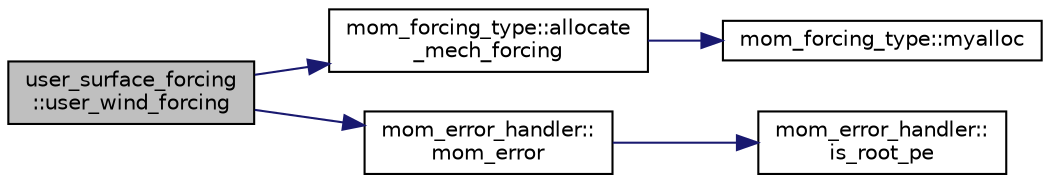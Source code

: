 digraph "user_surface_forcing::user_wind_forcing"
{
 // INTERACTIVE_SVG=YES
 // LATEX_PDF_SIZE
  edge [fontname="Helvetica",fontsize="10",labelfontname="Helvetica",labelfontsize="10"];
  node [fontname="Helvetica",fontsize="10",shape=record];
  rankdir="LR";
  Node1 [label="user_surface_forcing\l::user_wind_forcing",height=0.2,width=0.4,color="black", fillcolor="grey75", style="filled", fontcolor="black",tooltip="This subroutine sets the surface wind stresses, forcestaux and forcestauy, in [R Z L T-2 ~> Pa]...."];
  Node1 -> Node2 [color="midnightblue",fontsize="10",style="solid",fontname="Helvetica"];
  Node2 [label="mom_forcing_type::allocate\l_mech_forcing",height=0.2,width=0.4,color="black", fillcolor="white", style="filled",URL="$namespacemom__forcing__type.html#a7a9bb1457a8615a3e0b6e38f8d3e32bf",tooltip="Conditionally allocate fields within the mechanical forcing type."];
  Node2 -> Node3 [color="midnightblue",fontsize="10",style="solid",fontname="Helvetica"];
  Node3 [label="mom_forcing_type::myalloc",height=0.2,width=0.4,color="black", fillcolor="white", style="filled",URL="$namespacemom__forcing__type.html#aa9a495456715378fe3dd5fb2bd21eec8",tooltip="Allocates and zeroes-out array."];
  Node1 -> Node4 [color="midnightblue",fontsize="10",style="solid",fontname="Helvetica"];
  Node4 [label="mom_error_handler::\lmom_error",height=0.2,width=0.4,color="black", fillcolor="white", style="filled",URL="$namespacemom__error__handler.html#a460cfb79a06c29fc249952c2a3710d67",tooltip="This provides a convenient interface for writing an mpp_error message with run-time filter based on a..."];
  Node4 -> Node5 [color="midnightblue",fontsize="10",style="solid",fontname="Helvetica"];
  Node5 [label="mom_error_handler::\lis_root_pe",height=0.2,width=0.4,color="black", fillcolor="white", style="filled",URL="$namespacemom__error__handler.html#ad5f00a53059c72fe2332d1436c80ca71",tooltip="This returns .true. if the current PE is the root PE."];
}
